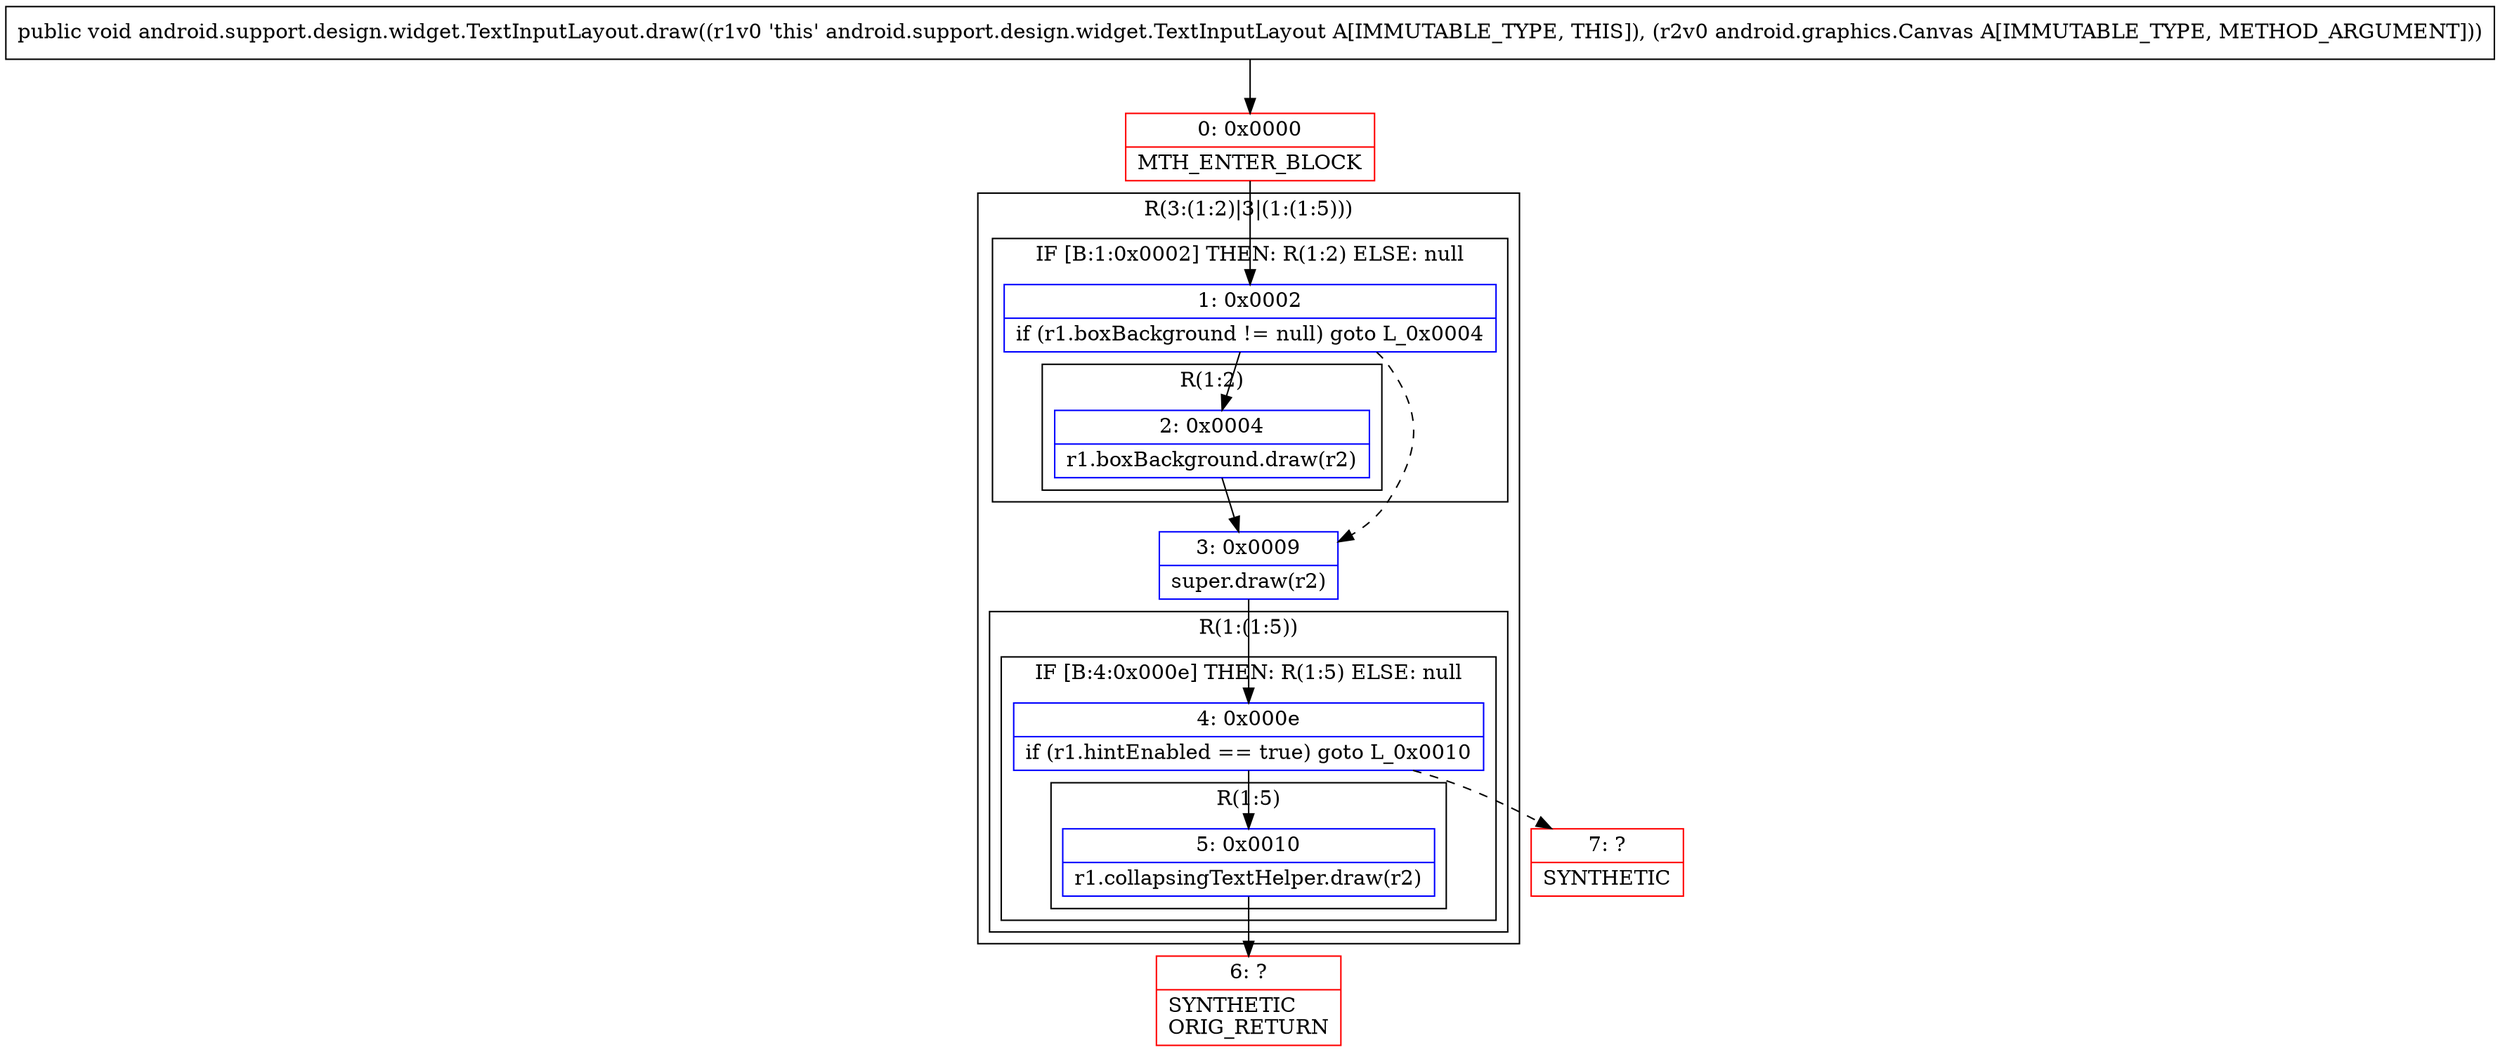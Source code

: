 digraph "CFG forandroid.support.design.widget.TextInputLayout.draw(Landroid\/graphics\/Canvas;)V" {
subgraph cluster_Region_1239655290 {
label = "R(3:(1:2)|3|(1:(1:5)))";
node [shape=record,color=blue];
subgraph cluster_IfRegion_18305527 {
label = "IF [B:1:0x0002] THEN: R(1:2) ELSE: null";
node [shape=record,color=blue];
Node_1 [shape=record,label="{1\:\ 0x0002|if (r1.boxBackground != null) goto L_0x0004\l}"];
subgraph cluster_Region_1542524041 {
label = "R(1:2)";
node [shape=record,color=blue];
Node_2 [shape=record,label="{2\:\ 0x0004|r1.boxBackground.draw(r2)\l}"];
}
}
Node_3 [shape=record,label="{3\:\ 0x0009|super.draw(r2)\l}"];
subgraph cluster_Region_1209358095 {
label = "R(1:(1:5))";
node [shape=record,color=blue];
subgraph cluster_IfRegion_473552132 {
label = "IF [B:4:0x000e] THEN: R(1:5) ELSE: null";
node [shape=record,color=blue];
Node_4 [shape=record,label="{4\:\ 0x000e|if (r1.hintEnabled == true) goto L_0x0010\l}"];
subgraph cluster_Region_656062365 {
label = "R(1:5)";
node [shape=record,color=blue];
Node_5 [shape=record,label="{5\:\ 0x0010|r1.collapsingTextHelper.draw(r2)\l}"];
}
}
}
}
Node_0 [shape=record,color=red,label="{0\:\ 0x0000|MTH_ENTER_BLOCK\l}"];
Node_6 [shape=record,color=red,label="{6\:\ ?|SYNTHETIC\lORIG_RETURN\l}"];
Node_7 [shape=record,color=red,label="{7\:\ ?|SYNTHETIC\l}"];
MethodNode[shape=record,label="{public void android.support.design.widget.TextInputLayout.draw((r1v0 'this' android.support.design.widget.TextInputLayout A[IMMUTABLE_TYPE, THIS]), (r2v0 android.graphics.Canvas A[IMMUTABLE_TYPE, METHOD_ARGUMENT])) }"];
MethodNode -> Node_0;
Node_1 -> Node_2;
Node_1 -> Node_3[style=dashed];
Node_2 -> Node_3;
Node_3 -> Node_4;
Node_4 -> Node_5;
Node_4 -> Node_7[style=dashed];
Node_5 -> Node_6;
Node_0 -> Node_1;
}

